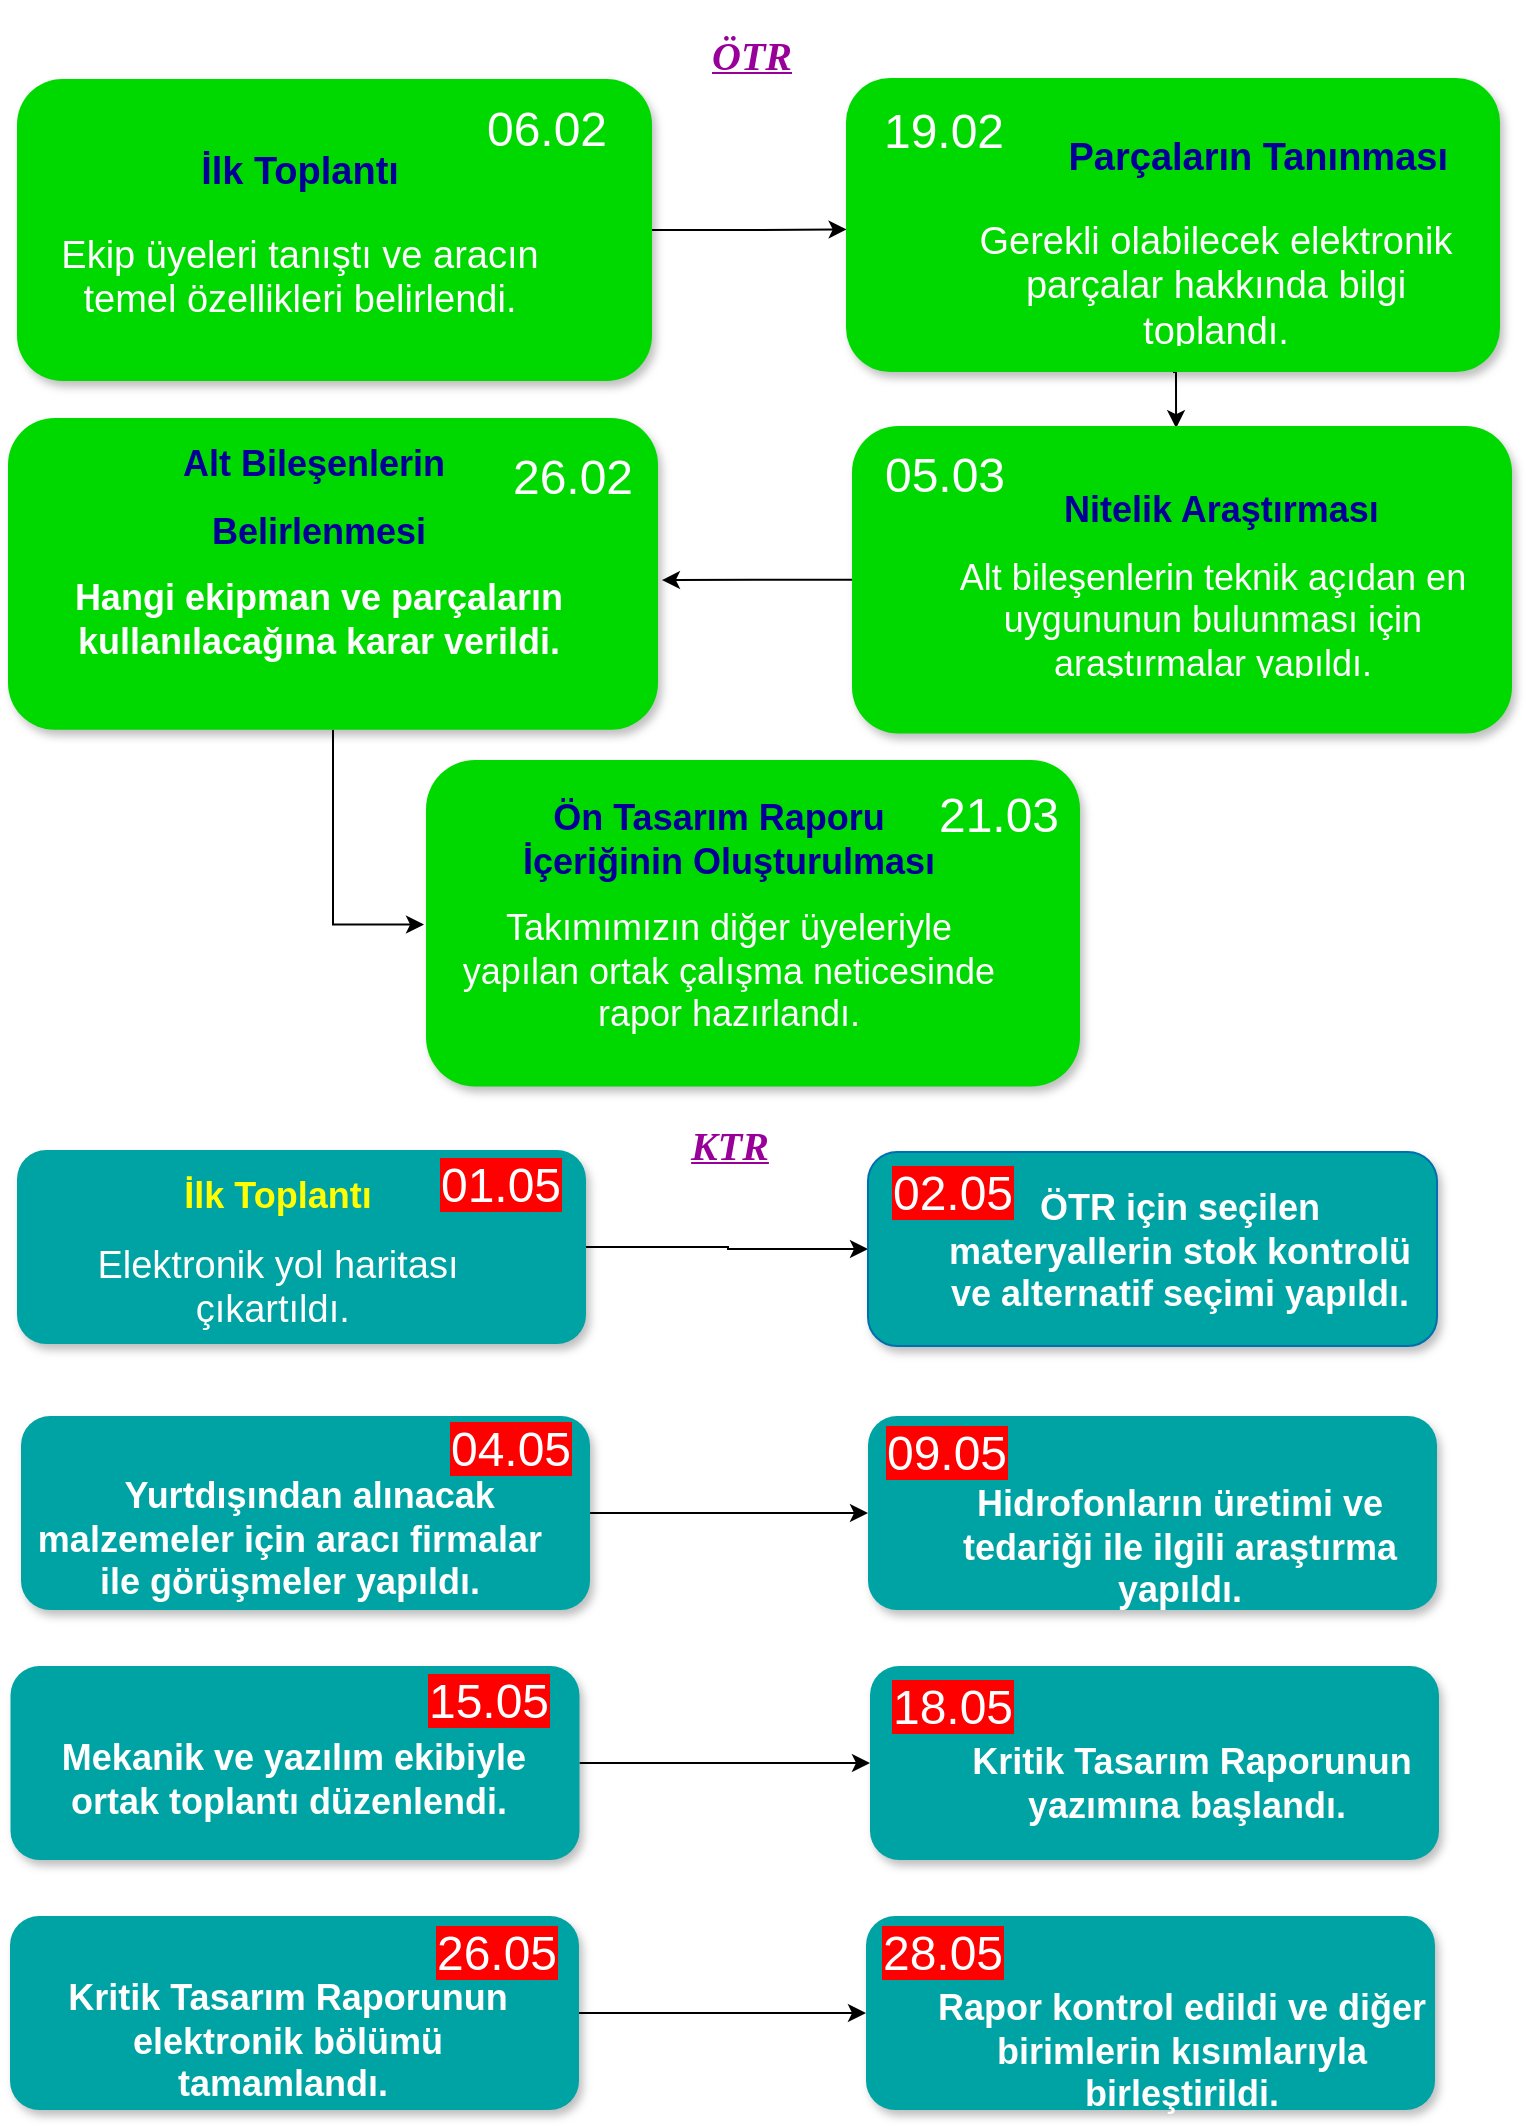 <mxfile version="14.7.6" type="github">
  <diagram name="Page-1" id="fbcf5db9-b524-4cd4-e4f3-379dc89c3999">
    <mxGraphModel dx="2297" dy="750" grid="0" gridSize="10" guides="0" tooltips="1" connect="1" arrows="1" fold="1" page="1" pageScale="1" pageWidth="850" pageHeight="1100" background="none" math="0" shadow="0">
      <root>
        <mxCell id="0" />
        <mxCell id="1" parent="0" />
        <mxCell id="T_IrZNJ4jwdqQeyAai1--99" style="edgeStyle=orthogonalEdgeStyle;rounded=0;orthogonalLoop=1;jettySize=auto;html=1;exitX=1;exitY=0.5;exitDx=0;exitDy=0;entryX=0.001;entryY=0.515;entryDx=0;entryDy=0;entryPerimeter=0;fontSize=9;fontColor=#FFFFFF;" parent="1" source="T_IrZNJ4jwdqQeyAai1--28" target="T_IrZNJ4jwdqQeyAai1--38" edge="1">
          <mxGeometry relative="1" as="geometry" />
        </mxCell>
        <mxCell id="T_IrZNJ4jwdqQeyAai1--28" value="" style="rounded=1;whiteSpace=wrap;html=1;strokeColor=none;strokeWidth=1;fontSize=13;fontColor=#FFFFFF;align=center;gradientColor=none;gradientDirection=east;verticalAlign=top;shadow=1;fillColor=#00D900;" parent="1" vertex="1">
          <mxGeometry x="-779.5" y="45.5" width="317.5" height="151" as="geometry" />
        </mxCell>
        <mxCell id="T_IrZNJ4jwdqQeyAai1--29" value="&lt;font style=&quot;font-size: 24px&quot;&gt;06.02&lt;/font&gt;" style="text;html=1;strokeColor=none;fillColor=none;align=center;verticalAlign=middle;whiteSpace=wrap;fontSize=30;fontColor=#FFFFFF;" parent="1" vertex="1">
          <mxGeometry x="-540" y="44" width="51" height="47" as="geometry" />
        </mxCell>
        <mxCell id="T_IrZNJ4jwdqQeyAai1--33" value="&lt;h1 style=&quot;font-size: 19px&quot;&gt;&lt;font color=&quot;#000099&quot; style=&quot;font-size: 19px&quot;&gt;İlk Toplantı&lt;/font&gt;&lt;/h1&gt;&lt;p style=&quot;font-size: 19px&quot;&gt;&lt;font style=&quot;font-size: 19px&quot;&gt;Ekip üyeleri tanıştı ve aracın temel özellikleri belirlendi.&lt;/font&gt;&lt;/p&gt;" style="text;html=1;spacing=5;spacingTop=-20;whiteSpace=wrap;overflow=hidden;strokeColor=none;strokeWidth=4;fillColor=none;gradientColor=#007FFF;fontSize=9;fontColor=#FFFFFF;align=center;" parent="1" vertex="1">
          <mxGeometry x="-765" y="78" width="254" height="101" as="geometry" />
        </mxCell>
        <mxCell id="T_IrZNJ4jwdqQeyAai1--105" style="edgeStyle=orthogonalEdgeStyle;rounded=0;orthogonalLoop=1;jettySize=auto;html=1;exitX=0.5;exitY=1;exitDx=0;exitDy=0;entryX=0.491;entryY=0.007;entryDx=0;entryDy=0;entryPerimeter=0;fontSize=9;fontColor=#FFFFFF;" parent="1" source="T_IrZNJ4jwdqQeyAai1--38" target="T_IrZNJ4jwdqQeyAai1--39" edge="1">
          <mxGeometry relative="1" as="geometry" />
        </mxCell>
        <mxCell id="T_IrZNJ4jwdqQeyAai1--38" value="" style="rounded=1;whiteSpace=wrap;html=1;strokeColor=none;strokeWidth=1;fontSize=13;fontColor=#FFFFFF;align=center;gradientColor=none;gradientDirection=east;verticalAlign=top;shadow=1;fillColor=#00D900;" parent="1" vertex="1">
          <mxGeometry x="-365" y="45" width="327" height="147" as="geometry" />
        </mxCell>
        <mxCell id="T_IrZNJ4jwdqQeyAai1--107" style="edgeStyle=orthogonalEdgeStyle;rounded=0;orthogonalLoop=1;jettySize=auto;html=1;exitX=0;exitY=0.5;exitDx=0;exitDy=0;entryX=1.006;entryY=0.52;entryDx=0;entryDy=0;entryPerimeter=0;fontSize=9;fontColor=#FFFFFF;" parent="1" source="T_IrZNJ4jwdqQeyAai1--39" target="T_IrZNJ4jwdqQeyAai1--40" edge="1">
          <mxGeometry relative="1" as="geometry" />
        </mxCell>
        <mxCell id="T_IrZNJ4jwdqQeyAai1--39" value="" style="rounded=1;whiteSpace=wrap;html=1;strokeColor=none;strokeWidth=1;fontSize=13;fontColor=#FFFFFF;align=center;gradientColor=none;gradientDirection=east;verticalAlign=top;shadow=1;fillColor=#00D900;" parent="1" vertex="1">
          <mxGeometry x="-362" y="219" width="330" height="153.75" as="geometry" />
        </mxCell>
        <mxCell id="T_IrZNJ4jwdqQeyAai1--110" style="edgeStyle=orthogonalEdgeStyle;rounded=0;orthogonalLoop=1;jettySize=auto;html=1;exitX=0.5;exitY=1;exitDx=0;exitDy=0;entryX=-0.003;entryY=0.504;entryDx=0;entryDy=0;entryPerimeter=0;fontSize=9;fontColor=#FFFFFF;" parent="1" source="T_IrZNJ4jwdqQeyAai1--40" target="T_IrZNJ4jwdqQeyAai1--47" edge="1">
          <mxGeometry relative="1" as="geometry" />
        </mxCell>
        <mxCell id="T_IrZNJ4jwdqQeyAai1--40" value="" style="rounded=1;whiteSpace=wrap;html=1;strokeColor=none;strokeWidth=1;fontSize=13;fontColor=#FFFFFF;align=center;gradientColor=none;gradientDirection=east;verticalAlign=top;shadow=1;fillColor=#00D900;" parent="1" vertex="1">
          <mxGeometry x="-784" y="215" width="325" height="155.88" as="geometry" />
        </mxCell>
        <mxCell id="T_IrZNJ4jwdqQeyAai1--47" value="" style="rounded=1;whiteSpace=wrap;html=1;strokeColor=none;strokeWidth=1;fontSize=13;fontColor=#FFFFFF;align=center;gradientColor=none;gradientDirection=east;verticalAlign=top;shadow=1;fillColor=#00D900;" parent="1" vertex="1">
          <mxGeometry x="-575" y="386" width="327" height="163.25" as="geometry" />
        </mxCell>
        <mxCell id="T_IrZNJ4jwdqQeyAai1--122" style="edgeStyle=orthogonalEdgeStyle;rounded=0;orthogonalLoop=1;jettySize=auto;html=1;exitX=1;exitY=0.5;exitDx=0;exitDy=0;entryX=0;entryY=0.5;entryDx=0;entryDy=0;fontSize=9;fontColor=#FFFFFF;" parent="1" source="T_IrZNJ4jwdqQeyAai1--53" target="T_IrZNJ4jwdqQeyAai1--71" edge="1">
          <mxGeometry relative="1" as="geometry">
            <Array as="points">
              <mxPoint x="-424" y="630" />
              <mxPoint x="-424" y="631" />
            </Array>
          </mxGeometry>
        </mxCell>
        <mxCell id="T_IrZNJ4jwdqQeyAai1--53" value="" style="rounded=1;whiteSpace=wrap;html=1;strokeColor=none;strokeWidth=1;fontSize=13;fontColor=#FFFFFF;align=center;gradientColor=none;gradientDirection=east;verticalAlign=top;shadow=1;fillColor=#00A3A3;" parent="1" vertex="1">
          <mxGeometry x="-779.5" y="581" width="284.5" height="97" as="geometry" />
        </mxCell>
        <mxCell id="T_IrZNJ4jwdqQeyAai1--71" value="" style="rounded=1;whiteSpace=wrap;html=1;strokeColor=#006EAF;strokeWidth=1;fontSize=13;fontColor=#ffffff;align=center;gradientDirection=east;verticalAlign=top;shadow=1;fillColor=#00A3A3;" parent="1" vertex="1">
          <mxGeometry x="-354" y="582" width="284.5" height="97" as="geometry" />
        </mxCell>
        <mxCell id="T_IrZNJ4jwdqQeyAai1--123" style="edgeStyle=orthogonalEdgeStyle;rounded=0;orthogonalLoop=1;jettySize=auto;html=1;exitX=1;exitY=0.5;exitDx=0;exitDy=0;entryX=0;entryY=0.5;entryDx=0;entryDy=0;fontSize=9;fontColor=#FFFFFF;" parent="1" source="T_IrZNJ4jwdqQeyAai1--72" target="T_IrZNJ4jwdqQeyAai1--73" edge="1">
          <mxGeometry relative="1" as="geometry" />
        </mxCell>
        <mxCell id="T_IrZNJ4jwdqQeyAai1--72" value="" style="rounded=1;whiteSpace=wrap;html=1;strokeColor=none;strokeWidth=1;fontSize=13;fontColor=#FFFFFF;align=center;gradientColor=none;gradientDirection=east;verticalAlign=top;shadow=1;fillColor=#00A3A3;" parent="1" vertex="1">
          <mxGeometry x="-777.5" y="714" width="284.5" height="97" as="geometry" />
        </mxCell>
        <mxCell id="T_IrZNJ4jwdqQeyAai1--73" value="" style="rounded=1;whiteSpace=wrap;html=1;strokeColor=none;strokeWidth=1;fontSize=13;fontColor=#FFFFFF;align=center;gradientColor=none;gradientDirection=east;verticalAlign=top;shadow=1;fillColor=#00A3A3;" parent="1" vertex="1">
          <mxGeometry x="-354" y="714" width="284.5" height="97" as="geometry" />
        </mxCell>
        <mxCell id="T_IrZNJ4jwdqQeyAai1--124" style="edgeStyle=orthogonalEdgeStyle;rounded=0;orthogonalLoop=1;jettySize=auto;html=1;exitX=1;exitY=0.5;exitDx=0;exitDy=0;entryX=0;entryY=0.5;entryDx=0;entryDy=0;fontSize=9;fontColor=#FFFFFF;" parent="1" source="T_IrZNJ4jwdqQeyAai1--74" target="T_IrZNJ4jwdqQeyAai1--75" edge="1">
          <mxGeometry relative="1" as="geometry" />
        </mxCell>
        <mxCell id="T_IrZNJ4jwdqQeyAai1--74" value="" style="rounded=1;whiteSpace=wrap;html=1;strokeColor=none;strokeWidth=1;fontSize=13;fontColor=#FFFFFF;align=center;gradientColor=none;gradientDirection=east;verticalAlign=top;shadow=1;fillColor=#00A3A3;" parent="1" vertex="1">
          <mxGeometry x="-782.75" y="839" width="284.5" height="97" as="geometry" />
        </mxCell>
        <mxCell id="T_IrZNJ4jwdqQeyAai1--75" value="" style="rounded=1;whiteSpace=wrap;html=1;strokeColor=none;strokeWidth=1;fontSize=13;fontColor=#FFFFFF;align=center;gradientColor=none;gradientDirection=east;verticalAlign=top;shadow=1;fillColor=#00A3A3;" parent="1" vertex="1">
          <mxGeometry x="-353" y="839" width="284.5" height="97" as="geometry" />
        </mxCell>
        <mxCell id="T_IrZNJ4jwdqQeyAai1--125" style="edgeStyle=orthogonalEdgeStyle;rounded=0;orthogonalLoop=1;jettySize=auto;html=1;exitX=1;exitY=0.5;exitDx=0;exitDy=0;fontSize=9;fontColor=#FFFFFF;" parent="1" source="T_IrZNJ4jwdqQeyAai1--76" target="T_IrZNJ4jwdqQeyAai1--77" edge="1">
          <mxGeometry relative="1" as="geometry" />
        </mxCell>
        <mxCell id="T_IrZNJ4jwdqQeyAai1--76" value="" style="rounded=1;whiteSpace=wrap;html=1;strokeColor=none;strokeWidth=1;fontSize=13;fontColor=#FFFFFF;align=center;gradientColor=none;gradientDirection=east;verticalAlign=top;shadow=1;fillColor=#00A3A3;" parent="1" vertex="1">
          <mxGeometry x="-783" y="964" width="284.5" height="97" as="geometry" />
        </mxCell>
        <mxCell id="T_IrZNJ4jwdqQeyAai1--77" value="" style="rounded=1;whiteSpace=wrap;html=1;strokeColor=none;strokeWidth=1;fontSize=13;fontColor=#FFFFFF;align=center;gradientColor=none;gradientDirection=east;verticalAlign=top;shadow=1;fillColor=#00A3A3;" parent="1" vertex="1">
          <mxGeometry x="-355" y="964" width="284.5" height="97" as="geometry" />
        </mxCell>
        <mxCell id="T_IrZNJ4jwdqQeyAai1--79" value="&lt;h1 style=&quot;font-size: 19px&quot;&gt;&lt;font style=&quot;font-size: 19px&quot;&gt;&lt;font style=&quot;font-size: 19px&quot;&gt;&amp;nbsp; &amp;nbsp; &amp;nbsp; &amp;nbsp;&amp;nbsp;&lt;/font&gt;&lt;font style=&quot;font-size: 19px&quot; color=&quot;#000099&quot;&gt;Parçaların Tanınması&lt;/font&gt;&lt;/font&gt;&lt;/h1&gt;&lt;p style=&quot;font-size: 19px&quot;&gt;&lt;font style=&quot;font-size: 19px&quot;&gt;Gerekli olabilecek elektronik parçalar hakkında bilgi toplandı.&lt;/font&gt;&lt;/p&gt;" style="text;html=1;spacing=5;spacingTop=-20;whiteSpace=wrap;overflow=hidden;strokeColor=none;strokeWidth=4;fillColor=none;gradientColor=#007FFF;fontSize=9;fontColor=#FFFFFF;align=center;" parent="1" vertex="1">
          <mxGeometry x="-317" y="71" width="274" height="108" as="geometry" />
        </mxCell>
        <mxCell id="T_IrZNJ4jwdqQeyAai1--80" value="&lt;font style=&quot;font-size: 24px&quot;&gt;19.02&lt;/font&gt;" style="text;html=1;strokeColor=none;fillColor=none;align=center;verticalAlign=middle;whiteSpace=wrap;fontSize=30;fontColor=#FFFFFF;" parent="1" vertex="1">
          <mxGeometry x="-336" y="59" width="40" height="20" as="geometry" />
        </mxCell>
        <mxCell id="T_IrZNJ4jwdqQeyAai1--81" value="&lt;h1 style=&quot;text-align: left&quot;&gt;&lt;span&gt;&lt;font color=&quot;#000099&quot;&gt;&amp;nbsp; &amp;nbsp; &amp;nbsp; &amp;nbsp; &amp;nbsp; &amp;nbsp;Nitelik Araştırması&lt;/font&gt;&lt;/span&gt;&lt;/h1&gt;&lt;h1&gt;&lt;span style=&quot;font-weight: normal&quot;&gt;&lt;font style=&quot;font-size: 18px&quot;&gt;Alt bileşenlerin teknik açıdan en uygununun bulunması için araştırmalar yapıldı.&lt;/font&gt;&lt;/span&gt;&lt;br&gt;&lt;/h1&gt;" style="text;html=1;spacing=5;spacingTop=-20;whiteSpace=wrap;overflow=hidden;strokeColor=none;strokeWidth=4;fillColor=none;gradientColor=#007FFF;fontSize=9;fontColor=#FFFFFF;align=center;" parent="1" vertex="1">
          <mxGeometry x="-315" y="249" width="267" height="95.5" as="geometry" />
        </mxCell>
        <mxCell id="T_IrZNJ4jwdqQeyAai1--82" value="&lt;h1&gt;&lt;font color=&quot;#000099&quot;&gt;Alt Bileşenlerin&amp;nbsp;&lt;/font&gt;&lt;/h1&gt;&lt;h1&gt;&lt;font color=&quot;#000099&quot;&gt;Belirlenmesi&lt;/font&gt;&lt;/h1&gt;&lt;h1&gt;Hangi ekipman ve parçaların kullanılacağına karar verildi.&lt;/h1&gt;" style="text;html=1;spacing=5;spacingTop=-20;whiteSpace=wrap;overflow=hidden;strokeColor=none;strokeWidth=4;fillColor=none;gradientColor=#007FFF;fontSize=9;fontColor=#FFFFFF;align=center;" parent="1" vertex="1">
          <mxGeometry x="-780" y="226" width="303" height="122" as="geometry" />
        </mxCell>
        <mxCell id="T_IrZNJ4jwdqQeyAai1--83" value="&lt;h1&gt;&lt;span&gt;&lt;font color=&quot;#000099&quot;&gt;&amp;nbsp; &amp;nbsp; &amp;nbsp;Ön Tasarım Raporu&amp;nbsp; &amp;nbsp; &amp;nbsp; &amp;nbsp; İçeriğinin Oluşturulması&lt;/font&gt;&lt;/span&gt;&lt;/h1&gt;&lt;h1&gt;&lt;span style=&quot;font-weight: normal&quot;&gt;&lt;font style=&quot;font-size: 18px&quot;&gt;Takımımızın diğer üyeleriyle yapılan ortak çalışma neticesinde rapor hazırlandı.&lt;/font&gt;&lt;/span&gt;&lt;br&gt;&lt;/h1&gt;" style="text;html=1;spacing=5;spacingTop=-20;whiteSpace=wrap;overflow=hidden;strokeColor=none;strokeWidth=4;fillColor=none;gradientColor=#007FFF;fontSize=9;fontColor=#FFFFFF;align=center;" parent="1" vertex="1">
          <mxGeometry x="-566" y="403" width="285" height="139" as="geometry" />
        </mxCell>
        <mxCell id="T_IrZNJ4jwdqQeyAai1--84" value="&lt;font style=&quot;font-size: 24px&quot;&gt;26.02&lt;/font&gt;" style="text;html=1;strokeColor=none;fillColor=none;align=center;verticalAlign=middle;whiteSpace=wrap;fontSize=30;fontColor=#FFFFFF;" parent="1" vertex="1">
          <mxGeometry x="-527" y="232" width="51" height="20" as="geometry" />
        </mxCell>
        <mxCell id="T_IrZNJ4jwdqQeyAai1--85" value="&lt;font style=&quot;font-size: 24px&quot;&gt;05.03&lt;/font&gt;" style="text;html=1;strokeColor=none;fillColor=none;align=center;verticalAlign=middle;whiteSpace=wrap;fontSize=30;fontColor=#FFFFFF;" parent="1" vertex="1">
          <mxGeometry x="-341" y="231" width="51" height="20" as="geometry" />
        </mxCell>
        <mxCell id="T_IrZNJ4jwdqQeyAai1--86" value="&lt;font style=&quot;font-size: 24px&quot;&gt;21.03&lt;/font&gt;" style="text;html=1;strokeColor=none;fillColor=none;align=center;verticalAlign=middle;whiteSpace=wrap;fontSize=30;fontColor=#FFFFFF;" parent="1" vertex="1">
          <mxGeometry x="-314" y="401" width="51" height="20" as="geometry" />
        </mxCell>
        <mxCell id="T_IrZNJ4jwdqQeyAai1--88" value="&lt;h1&gt;&lt;font color=&quot;#ffff00&quot;&gt;İlk Toplantı&lt;/font&gt;&lt;/h1&gt;&lt;p&gt;&lt;font style=&quot;font-size: 19px&quot;&gt;Elektronik yol haritası çıkartıldı.&amp;nbsp;&lt;/font&gt;&lt;/p&gt;" style="text;html=1;spacing=5;spacingTop=-20;whiteSpace=wrap;overflow=hidden;strokeColor=none;strokeWidth=4;fillColor=none;gradientColor=#007FFF;fontSize=9;fontColor=#FFFFFF;align=center;" parent="1" vertex="1">
          <mxGeometry x="-768" y="592" width="238" height="89" as="geometry" />
        </mxCell>
        <mxCell id="T_IrZNJ4jwdqQeyAai1--89" value="&lt;h1&gt;ÖTR için seçilen materyallerin stok kontrolü ve alternatif seçimi yapıldı.&lt;/h1&gt;" style="text;html=1;spacing=5;spacingTop=-20;whiteSpace=wrap;overflow=hidden;strokeColor=none;strokeWidth=4;fillColor=none;gradientColor=#007FFF;fontSize=9;fontColor=#FFFFFF;align=center;" parent="1" vertex="1">
          <mxGeometry x="-324" y="598" width="252" height="81" as="geometry" />
        </mxCell>
        <mxCell id="T_IrZNJ4jwdqQeyAai1--90" value="&lt;h1&gt;&amp;nbsp; &amp;nbsp; Yurtdışından alınacak malzemeler için aracı firmalar ile görüşmeler yapıldı.&lt;/h1&gt;" style="text;html=1;spacing=5;spacingTop=-20;whiteSpace=wrap;overflow=hidden;strokeColor=none;strokeWidth=4;fillColor=none;gradientColor=#007FFF;fontSize=9;fontColor=#FFFFFF;align=center;" parent="1" vertex="1">
          <mxGeometry x="-784" y="742" width="282" height="67" as="geometry" />
        </mxCell>
        <mxCell id="T_IrZNJ4jwdqQeyAai1--91" value="&lt;h1&gt;Hidrofonların üretimi ve tedariği ile ilgili araştırma yapıldı.&lt;/h1&gt;" style="text;html=1;spacing=5;spacingTop=-20;whiteSpace=wrap;overflow=hidden;strokeColor=none;strokeWidth=4;fillColor=none;gradientColor=#007FFF;fontSize=9;fontColor=#FFFFFF;align=center;" parent="1" vertex="1">
          <mxGeometry x="-329" y="746" width="262" height="70" as="geometry" />
        </mxCell>
        <mxCell id="T_IrZNJ4jwdqQeyAai1--92" value="&lt;h1&gt;Mekanik ve yazılım ekibiyle ortak toplantı düzenlendi.&amp;nbsp;&lt;/h1&gt;" style="text;html=1;spacing=5;spacingTop=-20;whiteSpace=wrap;overflow=hidden;strokeColor=none;strokeWidth=4;fillColor=none;gradientColor=#007FFF;fontSize=9;fontColor=#FFFFFF;align=center;" parent="1" vertex="1">
          <mxGeometry x="-772" y="873" width="262" height="52" as="geometry" />
        </mxCell>
        <mxCell id="T_IrZNJ4jwdqQeyAai1--93" value="&lt;h1&gt;Kritik Tasarım Raporunun yazımına başlandı.&amp;nbsp;&lt;/h1&gt;" style="text;html=1;spacing=5;spacingTop=-20;whiteSpace=wrap;overflow=hidden;strokeColor=none;strokeWidth=4;fillColor=none;gradientColor=#007FFF;fontSize=9;fontColor=#FFFFFF;align=center;" parent="1" vertex="1">
          <mxGeometry x="-323" y="875" width="262" height="66.5" as="geometry" />
        </mxCell>
        <mxCell id="T_IrZNJ4jwdqQeyAai1--111" value="&lt;h1&gt;Kritik Tasarım Raporunun elektronik bölümü tamamlandı.&amp;nbsp;&lt;/h1&gt;" style="text;html=1;spacing=5;spacingTop=-20;whiteSpace=wrap;overflow=hidden;strokeColor=none;strokeWidth=4;fillColor=none;gradientColor=#007FFF;fontSize=9;fontColor=#FFFFFF;align=center;" parent="1" vertex="1">
          <mxGeometry x="-775" y="993" width="262" height="66.5" as="geometry" />
        </mxCell>
        <mxCell id="T_IrZNJ4jwdqQeyAai1--112" value="&lt;h1&gt;Rapor kontrol edildi ve diğer birimlerin kısımlarıyla birleştirildi.&lt;/h1&gt;" style="text;html=1;spacing=5;spacingTop=-20;whiteSpace=wrap;overflow=hidden;strokeColor=none;strokeWidth=4;fillColor=none;gradientColor=#007FFF;fontSize=9;fontColor=#FFFFFF;align=center;" parent="1" vertex="1">
          <mxGeometry x="-328" y="998" width="262" height="66.5" as="geometry" />
        </mxCell>
        <mxCell id="T_IrZNJ4jwdqQeyAai1--113" value="&lt;font style=&quot;font-size: 24px ; background-color: rgb(255 , 0 , 0)&quot;&gt;01.05&lt;/font&gt;" style="text;html=1;strokeColor=none;fillColor=none;align=center;verticalAlign=middle;whiteSpace=wrap;fontSize=30;fontColor=#FFFFFF;" parent="1" vertex="1">
          <mxGeometry x="-569" y="589" width="63" height="14" as="geometry" />
        </mxCell>
        <mxCell id="T_IrZNJ4jwdqQeyAai1--114" value="&lt;font style=&quot;font-size: 24px ; background-color: rgb(255 , 0 , 0)&quot;&gt;02.05&lt;/font&gt;" style="text;html=1;strokeColor=none;fillColor=none;align=center;verticalAlign=middle;whiteSpace=wrap;fontSize=30;fontColor=#FFFFFF;" parent="1" vertex="1">
          <mxGeometry x="-344" y="593" width="65" height="14" as="geometry" />
        </mxCell>
        <mxCell id="T_IrZNJ4jwdqQeyAai1--115" value="&lt;font style=&quot;font-size: 24px ; background-color: rgb(255 , 0 , 0)&quot;&gt;04.05&lt;/font&gt;" style="text;html=1;strokeColor=none;fillColor=none;align=center;verticalAlign=middle;whiteSpace=wrap;fontSize=30;fontColor=#FFFFFF;" parent="1" vertex="1">
          <mxGeometry x="-563" y="721" width="61" height="14" as="geometry" />
        </mxCell>
        <mxCell id="T_IrZNJ4jwdqQeyAai1--117" value="&lt;font style=&quot;font-size: 24px ; background-color: rgb(255 , 0 , 0)&quot;&gt;09.05&lt;/font&gt;" style="text;html=1;strokeColor=none;fillColor=none;align=center;verticalAlign=middle;whiteSpace=wrap;fontSize=30;fontColor=#FFFFFF;" parent="1" vertex="1">
          <mxGeometry x="-347" y="723" width="65" height="14" as="geometry" />
        </mxCell>
        <mxCell id="T_IrZNJ4jwdqQeyAai1--118" value="&lt;font style=&quot;font-size: 24px ; background-color: rgb(255 , 0 , 0)&quot;&gt;15.05&lt;/font&gt;" style="text;html=1;strokeColor=none;fillColor=none;align=center;verticalAlign=middle;whiteSpace=wrap;fontSize=30;fontColor=#FFFFFF;" parent="1" vertex="1">
          <mxGeometry x="-576" y="847" width="65" height="14" as="geometry" />
        </mxCell>
        <mxCell id="T_IrZNJ4jwdqQeyAai1--119" value="&lt;font style=&quot;font-size: 24px ; background-color: rgb(255 , 0 , 0)&quot;&gt;18.05&lt;/font&gt;" style="text;html=1;strokeColor=none;fillColor=none;align=center;verticalAlign=middle;whiteSpace=wrap;fontSize=30;fontColor=#FFFFFF;" parent="1" vertex="1">
          <mxGeometry x="-344" y="851" width="65" height="11" as="geometry" />
        </mxCell>
        <mxCell id="T_IrZNJ4jwdqQeyAai1--120" value="&lt;font style=&quot;font-size: 24px ; background-color: rgb(255 , 0 , 0)&quot;&gt;26.05&lt;/font&gt;" style="text;html=1;strokeColor=none;fillColor=none;align=center;verticalAlign=middle;whiteSpace=wrap;fontSize=30;fontColor=#FFFFFF;" parent="1" vertex="1">
          <mxGeometry x="-572" y="973" width="65" height="14" as="geometry" />
        </mxCell>
        <mxCell id="T_IrZNJ4jwdqQeyAai1--121" value="&lt;font style=&quot;font-size: 24px ; background-color: rgb(255 , 0 , 0)&quot;&gt;28.05&lt;/font&gt;" style="text;html=1;strokeColor=none;fillColor=none;align=center;verticalAlign=middle;whiteSpace=wrap;fontSize=30;fontColor=#FFFFFF;" parent="1" vertex="1">
          <mxGeometry x="-349" y="972" width="65" height="15" as="geometry" />
        </mxCell>
        <mxCell id="3U12tYTTT9dIZOdPUpQE-2" value="&lt;h3&gt;&lt;font face=&quot;Times New Roman&quot; color=&quot;#990099&quot; size=&quot;1&quot;&gt;&lt;b&gt;&lt;u&gt;&lt;i style=&quot;font-size: 20px&quot;&gt;ÖTR&lt;/i&gt;&lt;/u&gt;&lt;/b&gt;&lt;/font&gt;&lt;/h3&gt;" style="text;html=1;strokeColor=none;fillColor=none;align=center;verticalAlign=middle;whiteSpace=wrap;rounded=0;" vertex="1" parent="1">
          <mxGeometry x="-489" y="10" width="154" height="45" as="geometry" />
        </mxCell>
        <mxCell id="3U12tYTTT9dIZOdPUpQE-4" value="&lt;h1&gt;&lt;font face=&quot;Times New Roman&quot; color=&quot;#990099&quot; size=&quot;1&quot;&gt;&lt;b&gt;&lt;u&gt;&lt;i style=&quot;font-size: 20px&quot;&gt;KTR&lt;/i&gt;&lt;/u&gt;&lt;/b&gt;&lt;/font&gt;&lt;/h1&gt;" style="text;html=1;strokeColor=none;fillColor=none;align=center;verticalAlign=middle;whiteSpace=wrap;rounded=0;" vertex="1" parent="1">
          <mxGeometry x="-500" y="555" width="154" height="45" as="geometry" />
        </mxCell>
      </root>
    </mxGraphModel>
  </diagram>
</mxfile>
